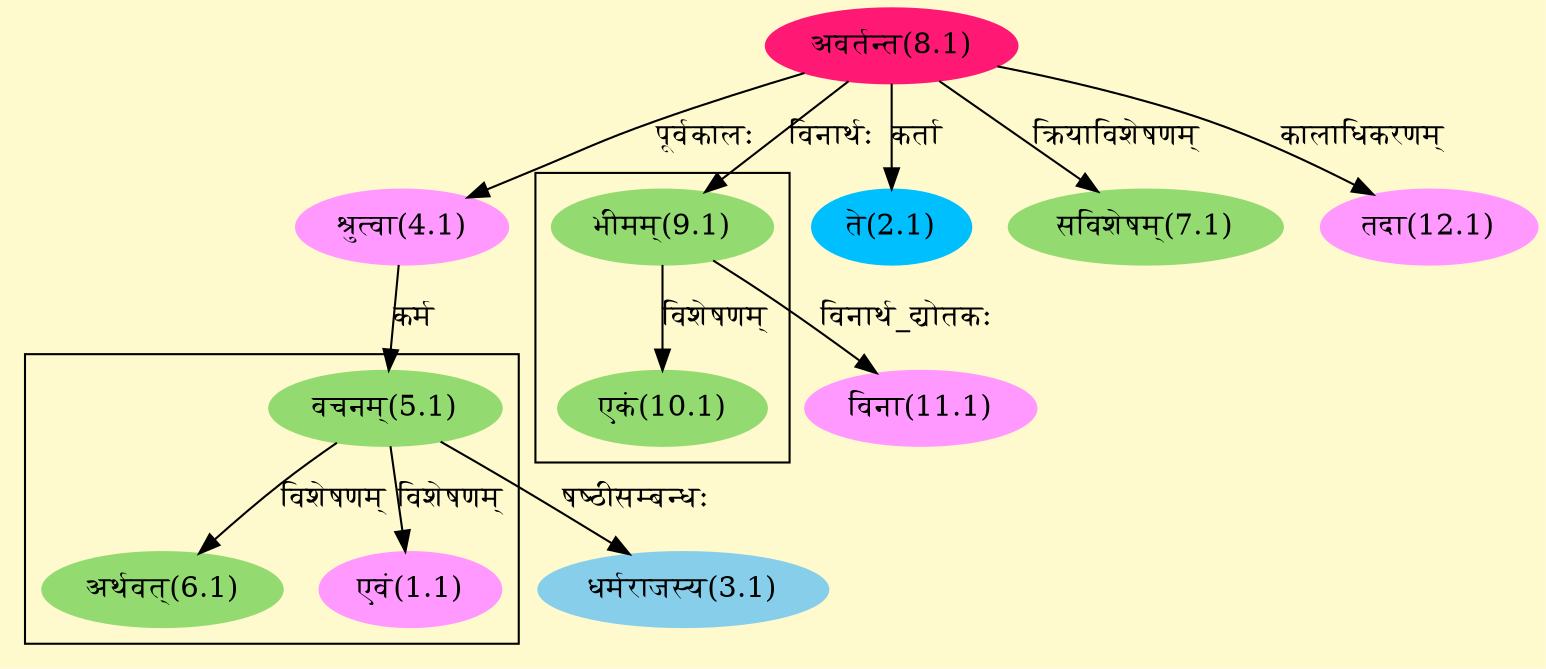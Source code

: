 digraph G{
rankdir=BT;
 compound=true;
 bgcolor="lemonchiffon1";

subgraph cluster_1{
Node1_1 [style=filled, color="#FF99FF" label = "एवं(1.1)"]
Node5_1 [style=filled, color="#93DB70" label = "वचनम्(5.1)"]
Node6_1 [style=filled, color="#93DB70" label = "अर्थवत्(6.1)"]

}

subgraph cluster_2{
Node10_1 [style=filled, color="#93DB70" label = "एकं(10.1)"]
Node9_1 [style=filled, color="#93DB70" label = "भीमम्(9.1)"]

}
Node2_1 [style=filled, color="#00BFFF" label = "ते(2.1)"]
Node8_1 [style=filled, color="#FF1975" label = "अवर्तन्त(8.1)"]
Node3_1 [style=filled, color="#87CEEB" label = "धर्मराजस्य(3.1)"]
Node5_1 [style=filled, color="#93DB70" label = "वचनम्(5.1)"]
Node4_1 [style=filled, color="#FF99FF" label = "श्रुत्वा(4.1)"]
Node7_1 [style=filled, color="#93DB70" label = "सविशेषम्(7.1)"]
Node9_1 [style=filled, color="#93DB70" label = "भीमम्(9.1)"]
Node11_1 [style=filled, color="#FF99FF" label = "विना(11.1)"]
Node12_1 [style=filled, color="#FF99FF" label = "तदा(12.1)"]
/* Start of Relations section */

Node1_1 -> Node5_1 [  label="विशेषणम्"  dir="back" ]
Node2_1 -> Node8_1 [  label="कर्ता"  dir="back" ]
Node3_1 -> Node5_1 [  label="षष्ठीसम्बन्धः"  dir="back" ]
Node4_1 -> Node8_1 [  label="पूर्वकालः"  dir="back" ]
Node5_1 -> Node4_1 [  label="कर्म"  dir="back" ]
Node6_1 -> Node5_1 [  label="विशेषणम्"  dir="back" ]
Node7_1 -> Node8_1 [  label="क्रियाविशेषणम्"  dir="back" ]
Node9_1 -> Node8_1 [  label="विनार्थः"  dir="back" ]
Node10_1 -> Node9_1 [  label="विशेषणम्"  dir="back" ]
Node11_1 -> Node9_1 [  label="विनार्थ_द्योतकः"  dir="back" ]
Node12_1 -> Node8_1 [  label="कालाधिकरणम्"  dir="back" ]
}
